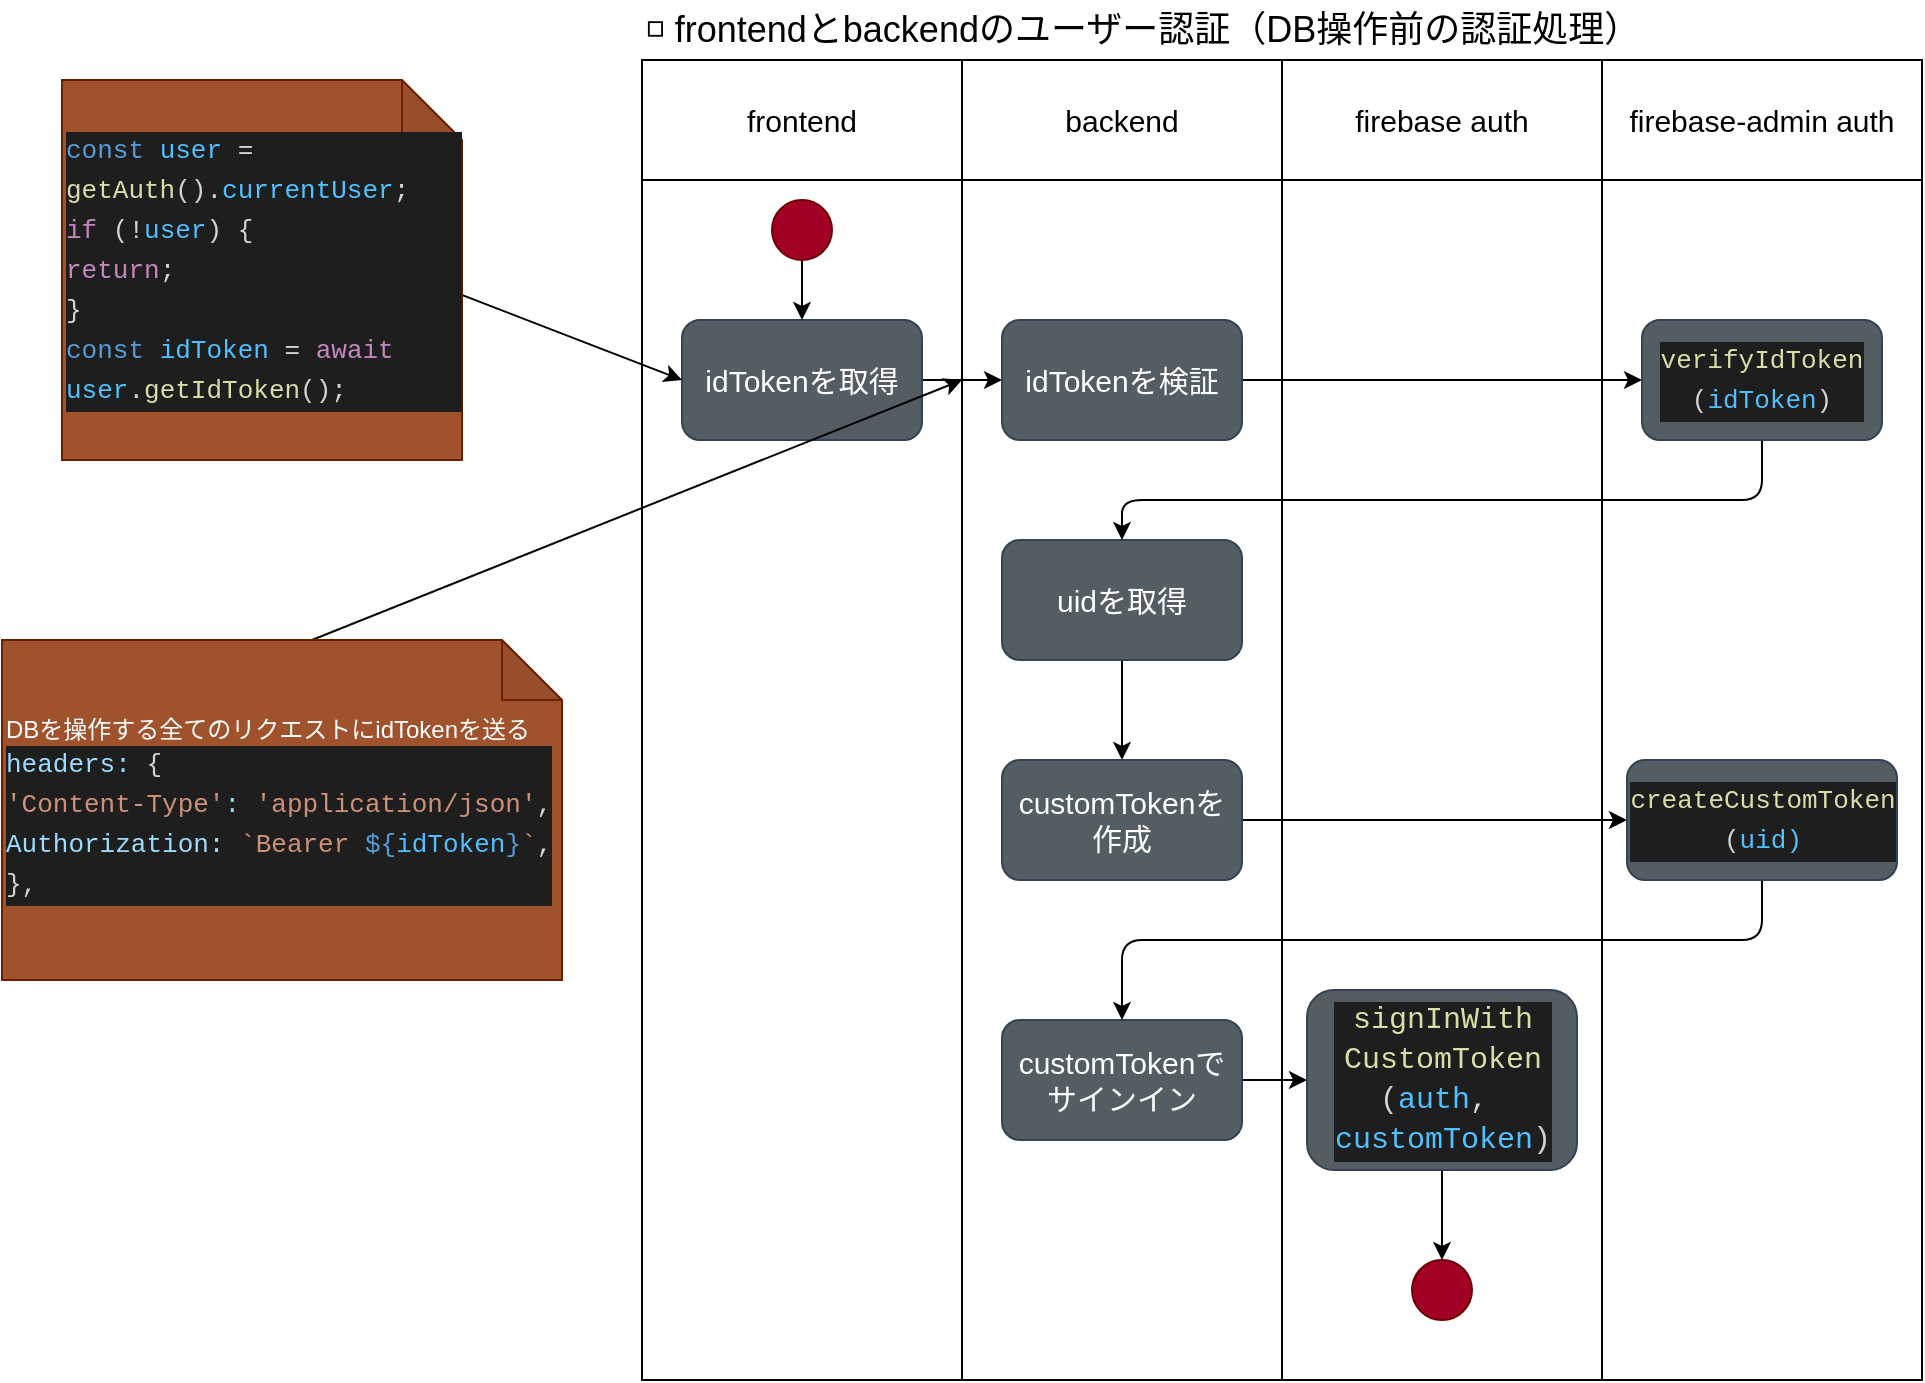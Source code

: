 <mxfile>
    <diagram id="z8kBm7TspygcvmiUF80F" name="ページ1">
        <mxGraphModel dx="1851" dy="862" grid="1" gridSize="10" guides="1" tooltips="1" connect="1" arrows="1" fold="1" page="1" pageScale="1" pageWidth="827" pageHeight="1169" math="0" shadow="0">
            <root>
                <mxCell id="0"/>
                <mxCell id="1" parent="0"/>
                <mxCell id="22" value="frontend" style="rounded=0;whiteSpace=wrap;html=1;fontSize=15;" parent="1" vertex="1">
                    <mxGeometry x="70" y="420" width="160" height="60" as="geometry"/>
                </mxCell>
                <mxCell id="26" value="firebase-admin auth" style="rounded=0;whiteSpace=wrap;html=1;fontSize=15;" parent="1" vertex="1">
                    <mxGeometry x="550" y="420" width="160" height="60" as="geometry"/>
                </mxCell>
                <mxCell id="27" value="firebase auth" style="rounded=0;whiteSpace=wrap;html=1;fontSize=15;" parent="1" vertex="1">
                    <mxGeometry x="390" y="420" width="160" height="60" as="geometry"/>
                </mxCell>
                <mxCell id="28" value="backend" style="rounded=0;whiteSpace=wrap;html=1;fontSize=15;" parent="1" vertex="1">
                    <mxGeometry x="230" y="420" width="160" height="60" as="geometry"/>
                </mxCell>
                <mxCell id="29" value="" style="rounded=0;whiteSpace=wrap;html=1;" parent="1" vertex="1">
                    <mxGeometry x="70" y="480" width="160" height="600" as="geometry"/>
                </mxCell>
                <mxCell id="30" value="" style="rounded=0;whiteSpace=wrap;html=1;" parent="1" vertex="1">
                    <mxGeometry x="550" y="480" width="160" height="600" as="geometry"/>
                </mxCell>
                <mxCell id="31" value="" style="rounded=0;whiteSpace=wrap;html=1;" parent="1" vertex="1">
                    <mxGeometry x="390" y="480" width="160" height="600" as="geometry"/>
                </mxCell>
                <mxCell id="32" value="" style="rounded=0;whiteSpace=wrap;html=1;" parent="1" vertex="1">
                    <mxGeometry x="230" y="480" width="160" height="600" as="geometry"/>
                </mxCell>
                <mxCell id="42" style="edgeStyle=none;html=1;exitX=1;exitY=0.5;exitDx=0;exitDy=0;entryX=0;entryY=0.5;entryDx=0;entryDy=0;fontSize=15;" parent="1" source="35" target="40" edge="1">
                    <mxGeometry relative="1" as="geometry"/>
                </mxCell>
                <mxCell id="35" value="idTokenを取得" style="rounded=1;whiteSpace=wrap;html=1;fontSize=15;fillColor=#545c64;fontColor=#ffffff;strokeColor=#314354;" parent="1" vertex="1">
                    <mxGeometry x="90" y="550" width="120" height="60" as="geometry"/>
                </mxCell>
                <mxCell id="39" style="edgeStyle=none;html=1;exitX=0.5;exitY=1;exitDx=0;exitDy=0;fontSize=15;" parent="1" source="36" target="35" edge="1">
                    <mxGeometry relative="1" as="geometry"/>
                </mxCell>
                <mxCell id="36" value="" style="ellipse;whiteSpace=wrap;html=1;aspect=fixed;fontSize=15;fillColor=#a20025;fontColor=#ffffff;strokeColor=#6F0000;" parent="1" vertex="1">
                    <mxGeometry x="135" y="490" width="30" height="30" as="geometry"/>
                </mxCell>
                <mxCell id="49" style="edgeStyle=none;html=1;exitX=1;exitY=0.5;exitDx=0;exitDy=0;fontSize=15;" parent="1" source="40" target="48" edge="1">
                    <mxGeometry relative="1" as="geometry"/>
                </mxCell>
                <mxCell id="40" value="idTokenを検証" style="rounded=1;whiteSpace=wrap;html=1;fontSize=15;fillColor=#545c64;fontColor=#ffffff;strokeColor=#314354;" parent="1" vertex="1">
                    <mxGeometry x="250" y="550" width="120" height="60" as="geometry"/>
                </mxCell>
                <mxCell id="46" style="edgeStyle=none;html=1;exitX=0.5;exitY=1;exitDx=0;exitDy=0;entryX=0.5;entryY=0;entryDx=0;entryDy=0;fontSize=15;" parent="1" source="43" target="45" edge="1">
                    <mxGeometry relative="1" as="geometry"/>
                </mxCell>
                <mxCell id="43" value="uidを取得&lt;span style=&quot;color: rgba(0, 0, 0, 0); font-family: monospace; font-size: 0px; text-align: start;&quot;&gt;%3CmxGraphModel%3E%3Croot%3E%3CmxCell%20id%3D%220%22%2F%3E%3CmxCell%20id%3D%221%22%20parent%3D%220%22%2F%3E%3CmxCell%20id%3D%222%22%20value%3D%22idToken%E3%82%92%E6%A4%9C%E8%A8%BC%22%20style%3D%22rounded%3D1%3BwhiteSpace%3Dwrap%3Bhtml%3D1%3BfontSize%3D15%3BfillColor%3D%23545c64%3BfontColor%3D%23ffffff%3BstrokeColor%3D%23314354%3B%22%20vertex%3D%221%22%20parent%3D%221%22%3E%3CmxGeometry%20x%3D%22260%22%20y%3D%221130%22%20width%3D%22120%22%20height%3D%2260%22%20as%3D%22geometry%22%2F%3E%3C%2FmxCell%3E%3C%2Froot%3E%3C%2FmxGraphModel%3E&lt;/span&gt;" style="rounded=1;whiteSpace=wrap;html=1;fontSize=15;fillColor=#545c64;fontColor=#ffffff;strokeColor=#314354;" parent="1" vertex="1">
                    <mxGeometry x="250" y="660" width="120" height="60" as="geometry"/>
                </mxCell>
                <mxCell id="51" style="edgeStyle=none;html=1;exitX=1;exitY=0.5;exitDx=0;exitDy=0;entryX=0;entryY=0.5;entryDx=0;entryDy=0;fontSize=15;" parent="1" source="45" edge="1">
                    <mxGeometry relative="1" as="geometry">
                        <mxPoint x="562.5" y="800" as="targetPoint"/>
                    </mxGeometry>
                </mxCell>
                <mxCell id="45" value="customTokenを作成" style="rounded=1;whiteSpace=wrap;html=1;fontSize=15;fillColor=#545c64;fontColor=#ffffff;strokeColor=#314354;" parent="1" vertex="1">
                    <mxGeometry x="250" y="770" width="120" height="60" as="geometry"/>
                </mxCell>
                <mxCell id="50" style="edgeStyle=none;html=1;exitX=0.5;exitY=1;exitDx=0;exitDy=0;entryX=0.5;entryY=0;entryDx=0;entryDy=0;fontSize=15;" parent="1" source="48" target="43" edge="1">
                    <mxGeometry relative="1" as="geometry">
                        <Array as="points">
                            <mxPoint x="630" y="640"/>
                            <mxPoint x="310" y="640"/>
                        </Array>
                    </mxGeometry>
                </mxCell>
                <mxCell id="48" value="&lt;div style=&quot;color: rgb(212, 212, 212); background-color: rgb(30, 30, 30); font-family: Menlo, Monaco, &amp;quot;Courier New&amp;quot;, monospace; font-size: 13px; line-height: 20px;&quot;&gt;&lt;span style=&quot;color: #dcdcaa;&quot;&gt;verifyIdToken&lt;br&gt;&lt;/span&gt;(&lt;span style=&quot;color: #4fc1ff;&quot;&gt;idToken&lt;/span&gt;)&lt;/div&gt;" style="rounded=1;whiteSpace=wrap;html=1;fontSize=15;fillColor=#545c64;fontColor=#ffffff;strokeColor=#314354;" parent="1" vertex="1">
                    <mxGeometry x="570" y="550" width="120" height="60" as="geometry"/>
                </mxCell>
                <mxCell id="58" style="edgeStyle=none;html=1;exitX=1;exitY=0.5;exitDx=0;exitDy=0;fontSize=15;" parent="1" source="53" target="57" edge="1">
                    <mxGeometry relative="1" as="geometry"/>
                </mxCell>
                <mxCell id="53" value="customTokenで&lt;br&gt;サインイン" style="rounded=1;whiteSpace=wrap;html=1;fontSize=15;fillColor=#545c64;fontColor=#ffffff;strokeColor=#314354;" parent="1" vertex="1">
                    <mxGeometry x="250" y="900" width="120" height="60" as="geometry"/>
                </mxCell>
                <mxCell id="54" style="edgeStyle=none;html=1;exitX=0.5;exitY=1;exitDx=0;exitDy=0;entryX=0.5;entryY=0;entryDx=0;entryDy=0;fontSize=15;" parent="1" target="53" edge="1">
                    <mxGeometry relative="1" as="geometry">
                        <mxPoint x="630" y="830" as="sourcePoint"/>
                        <mxPoint x="310.0" y="880" as="targetPoint"/>
                        <Array as="points">
                            <mxPoint x="630" y="860"/>
                            <mxPoint x="310" y="860"/>
                        </Array>
                    </mxGeometry>
                </mxCell>
                <mxCell id="56" value="&lt;div style=&quot;color: rgb(212, 212, 212); background-color: rgb(30, 30, 30); font-family: Menlo, Monaco, &amp;quot;Courier New&amp;quot;, monospace; font-size: 13px; line-height: 20px;&quot;&gt;&lt;span style=&quot;color: #dcdcaa;&quot;&gt;createCustomToken&lt;br&gt;&lt;/span&gt;(&lt;span style=&quot;color: #4fc1ff;&quot;&gt;uid)&lt;/span&gt;&lt;/div&gt;" style="rounded=1;whiteSpace=wrap;html=1;fontSize=15;fillColor=#545c64;fontColor=#ffffff;strokeColor=#314354;" parent="1" vertex="1">
                    <mxGeometry x="562.5" y="770" width="135" height="60" as="geometry"/>
                </mxCell>
                <mxCell id="60" style="edgeStyle=none;html=1;exitX=0.5;exitY=1;exitDx=0;exitDy=0;fontSize=15;" parent="1" source="57" target="59" edge="1">
                    <mxGeometry relative="1" as="geometry"/>
                </mxCell>
                <mxCell id="57" value="&lt;div style=&quot;color: rgb(212, 212, 212); background-color: rgb(30, 30, 30); font-family: Menlo, Monaco, &amp;quot;Courier New&amp;quot;, monospace; font-size: 15px; line-height: 20px;&quot;&gt;&lt;span style=&quot;color: rgb(220, 220, 170); font-size: 15px;&quot;&gt;signInWith&lt;br&gt;CustomToken&lt;br style=&quot;font-size: 15px;&quot;&gt;&lt;/span&gt;(&lt;span style=&quot;color: rgb(79, 193, 255); font-size: 15px;&quot;&gt;auth&lt;/span&gt;,&amp;nbsp;&lt;/div&gt;&lt;div style=&quot;color: rgb(212, 212, 212); background-color: rgb(30, 30, 30); font-family: Menlo, Monaco, &amp;quot;Courier New&amp;quot;, monospace; font-size: 15px; line-height: 20px;&quot;&gt;&lt;span style=&quot;color: rgb(79, 193, 255); font-size: 15px;&quot;&gt;customToken&lt;/span&gt;)&lt;/div&gt;" style="rounded=1;whiteSpace=wrap;html=1;fontSize=15;fillColor=#545c64;fontColor=#ffffff;strokeColor=#314354;" parent="1" vertex="1">
                    <mxGeometry x="402.5" y="885" width="135" height="90" as="geometry"/>
                </mxCell>
                <mxCell id="59" value="" style="ellipse;whiteSpace=wrap;html=1;aspect=fixed;fontSize=15;fillColor=#a20025;fontColor=#ffffff;strokeColor=#6F0000;" parent="1" vertex="1">
                    <mxGeometry x="455" y="1020" width="30" height="30" as="geometry"/>
                </mxCell>
                <mxCell id="70" value="◽️ frontendとbackendのユーザー認証（DB操作前の認証処理）" style="text;html=1;strokeColor=none;fillColor=none;align=left;verticalAlign=middle;whiteSpace=wrap;rounded=0;fontSize=18;" parent="1" vertex="1">
                    <mxGeometry x="70" y="390" width="540" height="30" as="geometry"/>
                </mxCell>
                <mxCell id="72" style="edgeStyle=none;html=1;exitX=0;exitY=0;exitDx=90;exitDy=65;exitPerimeter=0;entryX=0;entryY=0.5;entryDx=0;entryDy=0;" edge="1" parent="1" source="71" target="35">
                    <mxGeometry relative="1" as="geometry"/>
                </mxCell>
                <mxCell id="71" value="&lt;div style=&quot;color: rgb(212, 212, 212); background-color: rgb(30, 30, 30); font-family: Menlo, Monaco, &amp;quot;Courier New&amp;quot;, monospace; font-size: 13px; line-height: 20px;&quot;&gt;&lt;div&gt;    &lt;span style=&quot;color: #569cd6;&quot;&gt;const&lt;/span&gt; &lt;span style=&quot;color: #4fc1ff;&quot;&gt;user&lt;/span&gt; = &lt;span style=&quot;color: #dcdcaa;&quot;&gt;getAuth&lt;/span&gt;().&lt;span style=&quot;color: #4fc1ff;&quot;&gt;currentUser&lt;/span&gt;;&lt;/div&gt;&lt;div&gt;    &lt;span style=&quot;color: #c586c0;&quot;&gt;if&lt;/span&gt; (!&lt;span style=&quot;color: #4fc1ff;&quot;&gt;user&lt;/span&gt;) {&lt;/div&gt;&lt;div&gt;      &lt;span style=&quot;color: #c586c0;&quot;&gt;return&lt;/span&gt;;&lt;/div&gt;&lt;div&gt;    }&lt;/div&gt;&lt;div&gt;    &lt;span style=&quot;color: #569cd6;&quot;&gt;const&lt;/span&gt; &lt;span style=&quot;color: #4fc1ff;&quot;&gt;idToken&lt;/span&gt; = &lt;span style=&quot;color: #c586c0;&quot;&gt;await&lt;/span&gt; &lt;span style=&quot;color: #4fc1ff;&quot;&gt;user&lt;/span&gt;.&lt;span style=&quot;color: #dcdcaa;&quot;&gt;getIdToken&lt;/span&gt;();&lt;/div&gt;&lt;/div&gt;" style="shape=note;whiteSpace=wrap;html=1;backgroundOutline=1;darkOpacity=0.05;align=left;fillColor=#a0522d;fontColor=#ffffff;strokeColor=#6D1F00;" vertex="1" parent="1">
                    <mxGeometry x="-220" y="430" width="200" height="190" as="geometry"/>
                </mxCell>
                <mxCell id="75" style="edgeStyle=none;html=1;exitX=0;exitY=0;exitDx=80;exitDy=30;exitPerimeter=0;" edge="1" parent="1" source="74">
                    <mxGeometry relative="1" as="geometry">
                        <mxPoint x="230" y="580" as="targetPoint"/>
                    </mxGeometry>
                </mxCell>
                <mxCell id="74" value="DBを操作する全てのリクエストにidTokenを送る&lt;br&gt;&lt;div style=&quot;color: rgb(212, 212, 212); background-color: rgb(30, 30, 30); font-family: Menlo, Monaco, &amp;quot;Courier New&amp;quot;, monospace; font-size: 13px; line-height: 20px;&quot;&gt;&lt;div&gt;&lt;span style=&quot;color: #9cdcfe;&quot;&gt;headers&lt;/span&gt;&lt;span style=&quot;color: #9cdcfe;&quot;&gt;:&lt;/span&gt; {&lt;/div&gt;&lt;div&gt;        &lt;span style=&quot;color: #ce9178;&quot;&gt;'Content-Type'&lt;/span&gt;&lt;span style=&quot;color: #9cdcfe;&quot;&gt;:&lt;/span&gt; &lt;span style=&quot;color: #ce9178;&quot;&gt;'application/json'&lt;/span&gt;,&lt;/div&gt;&lt;div&gt;        &lt;span style=&quot;color: #9cdcfe;&quot;&gt;Authorization&lt;/span&gt;&lt;span style=&quot;color: #9cdcfe;&quot;&gt;:&lt;/span&gt; &lt;span style=&quot;color: #ce9178;&quot;&gt;`Bearer &lt;/span&gt;&lt;span style=&quot;color: #569cd6;&quot;&gt;${&lt;/span&gt;&lt;span style=&quot;color: #4fc1ff;&quot;&gt;idToken&lt;/span&gt;&lt;span style=&quot;color: #569cd6;&quot;&gt;}&lt;/span&gt;&lt;span style=&quot;color: #ce9178;&quot;&gt;`&lt;/span&gt;,&lt;/div&gt;&lt;div&gt;      },&lt;/div&gt;&lt;/div&gt;" style="shape=note;whiteSpace=wrap;html=1;backgroundOutline=1;darkOpacity=0.05;fillColor=#a0522d;fontColor=#ffffff;strokeColor=#6D1F00;align=left;" vertex="1" parent="1">
                    <mxGeometry x="-250" y="710" width="280" height="170" as="geometry"/>
                </mxCell>
            </root>
        </mxGraphModel>
    </diagram>
</mxfile>